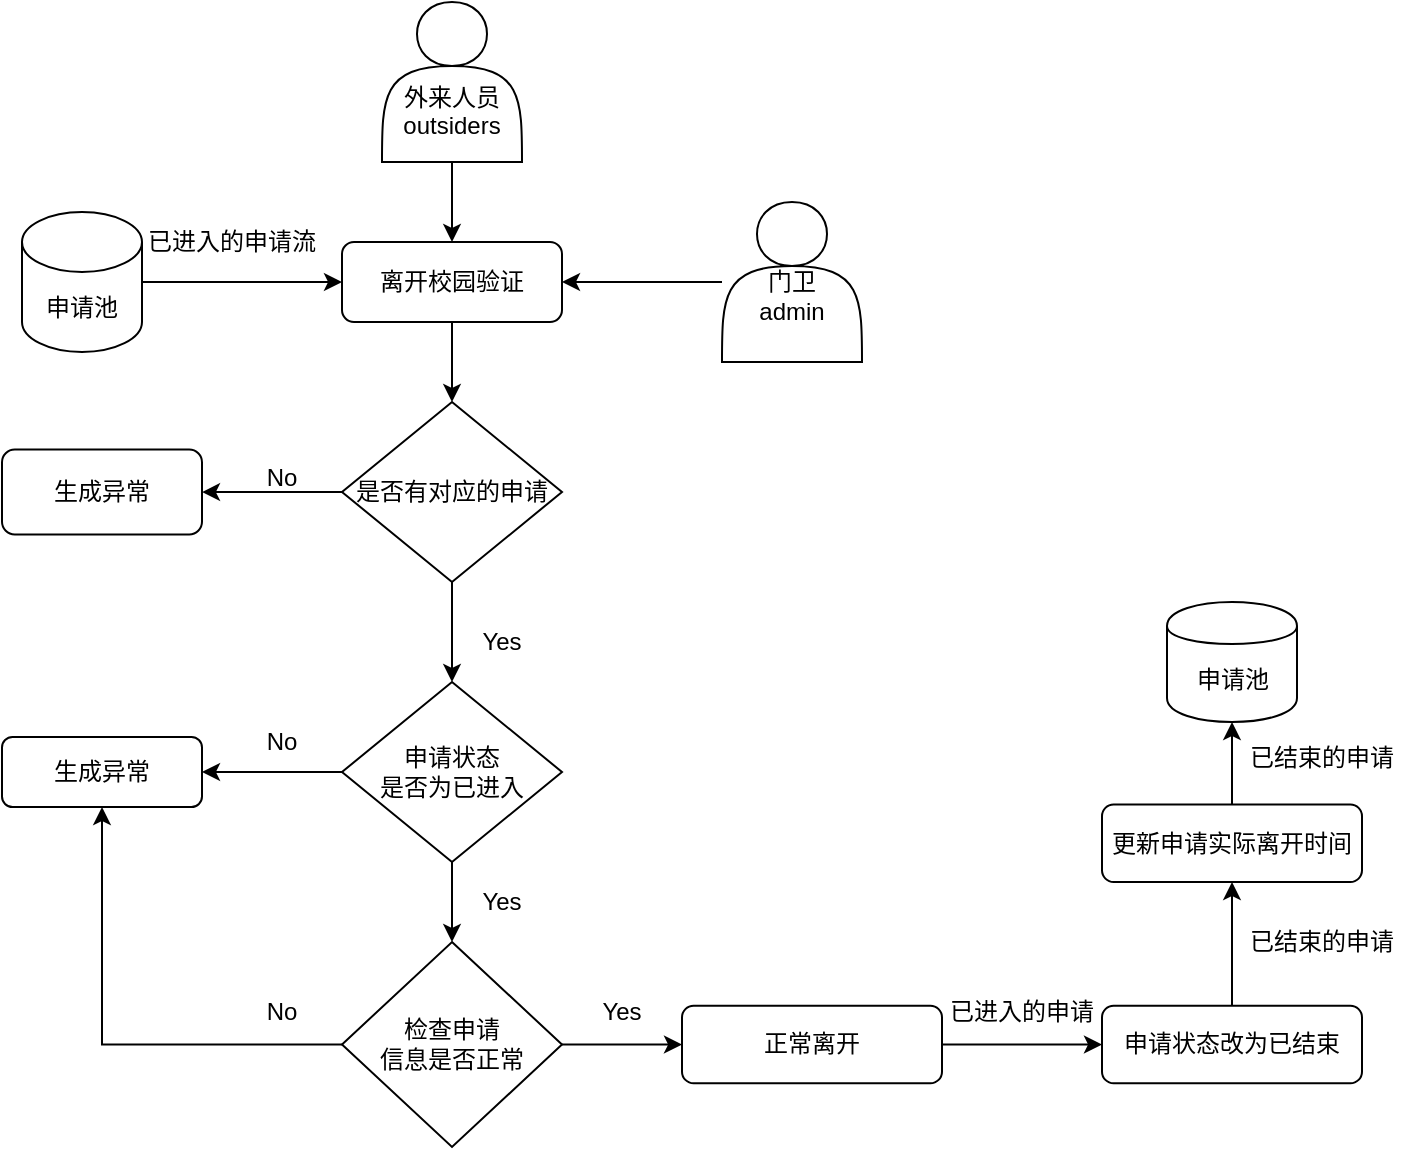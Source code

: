 <mxfile version="14.6.6" type="github">
  <diagram id="Tzwxmj8X_VCvP_np-ftd" name="Page-1">
    <mxGraphModel dx="1422" dy="831" grid="1" gridSize="10" guides="1" tooltips="1" connect="1" arrows="1" fold="1" page="1" pageScale="1" pageWidth="827" pageHeight="1169" math="0" shadow="0">
      <root>
        <mxCell id="0" />
        <mxCell id="1" parent="0" />
        <mxCell id="esyEbr3O3smxumFWzkIw-1" value="" style="edgeStyle=orthogonalEdgeStyle;rounded=0;orthogonalLoop=1;jettySize=auto;html=1;" edge="1" parent="1" source="esyEbr3O3smxumFWzkIw-2" target="esyEbr3O3smxumFWzkIw-4">
          <mxGeometry relative="1" as="geometry" />
        </mxCell>
        <mxCell id="esyEbr3O3smxumFWzkIw-2" value="&lt;br&gt;&lt;br&gt;外来人员&lt;br&gt;outsiders" style="shape=actor;whiteSpace=wrap;html=1;" vertex="1" parent="1">
          <mxGeometry x="240" y="70" width="70" height="80" as="geometry" />
        </mxCell>
        <mxCell id="esyEbr3O3smxumFWzkIw-3" value="" style="edgeStyle=orthogonalEdgeStyle;rounded=0;orthogonalLoop=1;jettySize=auto;html=1;" edge="1" parent="1" source="esyEbr3O3smxumFWzkIw-4">
          <mxGeometry relative="1" as="geometry">
            <mxPoint x="275" y="270" as="targetPoint" />
          </mxGeometry>
        </mxCell>
        <mxCell id="esyEbr3O3smxumFWzkIw-4" value="离开校园验证" style="rounded=1;whiteSpace=wrap;html=1;" vertex="1" parent="1">
          <mxGeometry x="220" y="190" width="110" height="40" as="geometry" />
        </mxCell>
        <mxCell id="esyEbr3O3smxumFWzkIw-5" value="" style="edgeStyle=orthogonalEdgeStyle;rounded=0;orthogonalLoop=1;jettySize=auto;html=1;" edge="1" parent="1" source="esyEbr3O3smxumFWzkIw-6" target="esyEbr3O3smxumFWzkIw-4">
          <mxGeometry relative="1" as="geometry" />
        </mxCell>
        <mxCell id="esyEbr3O3smxumFWzkIw-6" value="&lt;br&gt;门卫&lt;br&gt;admin" style="shape=actor;whiteSpace=wrap;html=1;" vertex="1" parent="1">
          <mxGeometry x="410" y="170" width="70" height="80" as="geometry" />
        </mxCell>
        <mxCell id="esyEbr3O3smxumFWzkIw-7" value="" style="edgeStyle=orthogonalEdgeStyle;rounded=0;orthogonalLoop=1;jettySize=auto;html=1;" edge="1" parent="1" source="esyEbr3O3smxumFWzkIw-8" target="esyEbr3O3smxumFWzkIw-4">
          <mxGeometry relative="1" as="geometry" />
        </mxCell>
        <mxCell id="esyEbr3O3smxumFWzkIw-8" value="申请池" style="shape=cylinder3;whiteSpace=wrap;html=1;boundedLbl=1;backgroundOutline=1;size=15;" vertex="1" parent="1">
          <mxGeometry x="60" y="175" width="60" height="70" as="geometry" />
        </mxCell>
        <mxCell id="esyEbr3O3smxumFWzkIw-9" value="已进入的申请流" style="text;html=1;strokeColor=none;fillColor=none;align=center;verticalAlign=middle;whiteSpace=wrap;rounded=0;" vertex="1" parent="1">
          <mxGeometry x="120" y="180" width="90" height="20" as="geometry" />
        </mxCell>
        <mxCell id="esyEbr3O3smxumFWzkIw-10" value="" style="edgeStyle=orthogonalEdgeStyle;rounded=0;orthogonalLoop=1;jettySize=auto;html=1;" edge="1" parent="1" source="esyEbr3O3smxumFWzkIw-12" target="esyEbr3O3smxumFWzkIw-13">
          <mxGeometry relative="1" as="geometry" />
        </mxCell>
        <mxCell id="esyEbr3O3smxumFWzkIw-11" value="" style="edgeStyle=orthogonalEdgeStyle;rounded=0;orthogonalLoop=1;jettySize=auto;html=1;" edge="1" parent="1" source="esyEbr3O3smxumFWzkIw-12" target="esyEbr3O3smxumFWzkIw-17">
          <mxGeometry relative="1" as="geometry" />
        </mxCell>
        <mxCell id="esyEbr3O3smxumFWzkIw-12" value="是否有对应的申请" style="rhombus;whiteSpace=wrap;html=1;" vertex="1" parent="1">
          <mxGeometry x="220" y="270" width="110" height="90" as="geometry" />
        </mxCell>
        <mxCell id="esyEbr3O3smxumFWzkIw-13" value="生成异常" style="rounded=1;whiteSpace=wrap;html=1;" vertex="1" parent="1">
          <mxGeometry x="50" y="293.75" width="100" height="42.5" as="geometry" />
        </mxCell>
        <mxCell id="esyEbr3O3smxumFWzkIw-14" value="No" style="text;html=1;strokeColor=none;fillColor=none;align=center;verticalAlign=middle;whiteSpace=wrap;rounded=0;" vertex="1" parent="1">
          <mxGeometry x="170" y="297.5" width="40" height="20" as="geometry" />
        </mxCell>
        <mxCell id="esyEbr3O3smxumFWzkIw-15" value="" style="edgeStyle=orthogonalEdgeStyle;rounded=0;orthogonalLoop=1;jettySize=auto;html=1;" edge="1" parent="1" source="esyEbr3O3smxumFWzkIw-17" target="esyEbr3O3smxumFWzkIw-19">
          <mxGeometry relative="1" as="geometry" />
        </mxCell>
        <mxCell id="esyEbr3O3smxumFWzkIw-16" value="" style="edgeStyle=orthogonalEdgeStyle;rounded=0;orthogonalLoop=1;jettySize=auto;html=1;" edge="1" parent="1" source="esyEbr3O3smxumFWzkIw-17" target="esyEbr3O3smxumFWzkIw-23">
          <mxGeometry relative="1" as="geometry" />
        </mxCell>
        <mxCell id="esyEbr3O3smxumFWzkIw-17" value="申请状态&lt;br&gt;是否为已进入" style="rhombus;whiteSpace=wrap;html=1;" vertex="1" parent="1">
          <mxGeometry x="220" y="410" width="110" height="90" as="geometry" />
        </mxCell>
        <mxCell id="esyEbr3O3smxumFWzkIw-18" value="Yes" style="text;html=1;strokeColor=none;fillColor=none;align=center;verticalAlign=middle;whiteSpace=wrap;rounded=0;" vertex="1" parent="1">
          <mxGeometry x="280" y="380" width="40" height="20" as="geometry" />
        </mxCell>
        <mxCell id="esyEbr3O3smxumFWzkIw-19" value="生成异常" style="rounded=1;whiteSpace=wrap;html=1;" vertex="1" parent="1">
          <mxGeometry x="50" y="437.5" width="100" height="35" as="geometry" />
        </mxCell>
        <mxCell id="esyEbr3O3smxumFWzkIw-20" value="No" style="text;html=1;strokeColor=none;fillColor=none;align=center;verticalAlign=middle;whiteSpace=wrap;rounded=0;" vertex="1" parent="1">
          <mxGeometry x="170" y="430" width="40" height="20" as="geometry" />
        </mxCell>
        <mxCell id="esyEbr3O3smxumFWzkIw-21" style="edgeStyle=orthogonalEdgeStyle;rounded=0;orthogonalLoop=1;jettySize=auto;html=1;exitX=0;exitY=0.5;exitDx=0;exitDy=0;entryX=0.5;entryY=1;entryDx=0;entryDy=0;" edge="1" parent="1" source="esyEbr3O3smxumFWzkIw-23" target="esyEbr3O3smxumFWzkIw-19">
          <mxGeometry relative="1" as="geometry" />
        </mxCell>
        <mxCell id="esyEbr3O3smxumFWzkIw-22" value="" style="edgeStyle=orthogonalEdgeStyle;rounded=0;orthogonalLoop=1;jettySize=auto;html=1;" edge="1" parent="1" source="esyEbr3O3smxumFWzkIw-23" target="esyEbr3O3smxumFWzkIw-27">
          <mxGeometry relative="1" as="geometry" />
        </mxCell>
        <mxCell id="esyEbr3O3smxumFWzkIw-23" value="检查申请&lt;br&gt;信息是否正常" style="rhombus;whiteSpace=wrap;html=1;" vertex="1" parent="1">
          <mxGeometry x="220" y="540" width="110" height="102.5" as="geometry" />
        </mxCell>
        <mxCell id="esyEbr3O3smxumFWzkIw-24" value="No" style="text;html=1;strokeColor=none;fillColor=none;align=center;verticalAlign=middle;whiteSpace=wrap;rounded=0;" vertex="1" parent="1">
          <mxGeometry x="170" y="564.5" width="40" height="20" as="geometry" />
        </mxCell>
        <mxCell id="esyEbr3O3smxumFWzkIw-25" value="Yes" style="text;html=1;strokeColor=none;fillColor=none;align=center;verticalAlign=middle;whiteSpace=wrap;rounded=0;" vertex="1" parent="1">
          <mxGeometry x="280" y="510" width="40" height="20" as="geometry" />
        </mxCell>
        <mxCell id="esyEbr3O3smxumFWzkIw-26" value="" style="edgeStyle=orthogonalEdgeStyle;rounded=0;orthogonalLoop=1;jettySize=auto;html=1;" edge="1" parent="1" source="esyEbr3O3smxumFWzkIw-27" target="esyEbr3O3smxumFWzkIw-30">
          <mxGeometry relative="1" as="geometry" />
        </mxCell>
        <mxCell id="esyEbr3O3smxumFWzkIw-27" value="正常离开" style="rounded=1;whiteSpace=wrap;html=1;" vertex="1" parent="1">
          <mxGeometry x="390" y="571.88" width="130" height="38.75" as="geometry" />
        </mxCell>
        <mxCell id="esyEbr3O3smxumFWzkIw-28" value="Yes" style="text;html=1;strokeColor=none;fillColor=none;align=center;verticalAlign=middle;whiteSpace=wrap;rounded=0;" vertex="1" parent="1">
          <mxGeometry x="340" y="565" width="40" height="20" as="geometry" />
        </mxCell>
        <mxCell id="esyEbr3O3smxumFWzkIw-29" value="" style="edgeStyle=orthogonalEdgeStyle;rounded=0;orthogonalLoop=1;jettySize=auto;html=1;" edge="1" parent="1" source="esyEbr3O3smxumFWzkIw-30" target="esyEbr3O3smxumFWzkIw-33">
          <mxGeometry relative="1" as="geometry" />
        </mxCell>
        <mxCell id="esyEbr3O3smxumFWzkIw-30" value="申请状态改为已结束" style="rounded=1;whiteSpace=wrap;html=1;" vertex="1" parent="1">
          <mxGeometry x="600" y="571.88" width="130" height="38.75" as="geometry" />
        </mxCell>
        <mxCell id="esyEbr3O3smxumFWzkIw-31" value="已进入的申请" style="text;html=1;strokeColor=none;fillColor=none;align=center;verticalAlign=middle;whiteSpace=wrap;rounded=0;" vertex="1" parent="1">
          <mxGeometry x="520" y="565" width="80" height="20" as="geometry" />
        </mxCell>
        <mxCell id="esyEbr3O3smxumFWzkIw-32" value="" style="edgeStyle=orthogonalEdgeStyle;rounded=0;orthogonalLoop=1;jettySize=auto;html=1;" edge="1" parent="1" source="esyEbr3O3smxumFWzkIw-33" target="esyEbr3O3smxumFWzkIw-35">
          <mxGeometry relative="1" as="geometry" />
        </mxCell>
        <mxCell id="esyEbr3O3smxumFWzkIw-33" value="更新申请实际离开时间" style="rounded=1;whiteSpace=wrap;html=1;" vertex="1" parent="1">
          <mxGeometry x="600" y="471.25" width="130" height="38.75" as="geometry" />
        </mxCell>
        <mxCell id="esyEbr3O3smxumFWzkIw-34" value="已结束的申请" style="text;html=1;strokeColor=none;fillColor=none;align=center;verticalAlign=middle;whiteSpace=wrap;rounded=0;" vertex="1" parent="1">
          <mxGeometry x="670" y="530" width="80" height="20" as="geometry" />
        </mxCell>
        <mxCell id="esyEbr3O3smxumFWzkIw-35" value="申请池" style="shape=cylinder;whiteSpace=wrap;html=1;boundedLbl=1;backgroundOutline=1;rounded=1;" vertex="1" parent="1">
          <mxGeometry x="632.5" y="369.99" width="65" height="60.01" as="geometry" />
        </mxCell>
        <mxCell id="esyEbr3O3smxumFWzkIw-36" value="已结束的申请" style="text;html=1;strokeColor=none;fillColor=none;align=center;verticalAlign=middle;whiteSpace=wrap;rounded=0;" vertex="1" parent="1">
          <mxGeometry x="670" y="437.5" width="80" height="20" as="geometry" />
        </mxCell>
      </root>
    </mxGraphModel>
  </diagram>
</mxfile>
